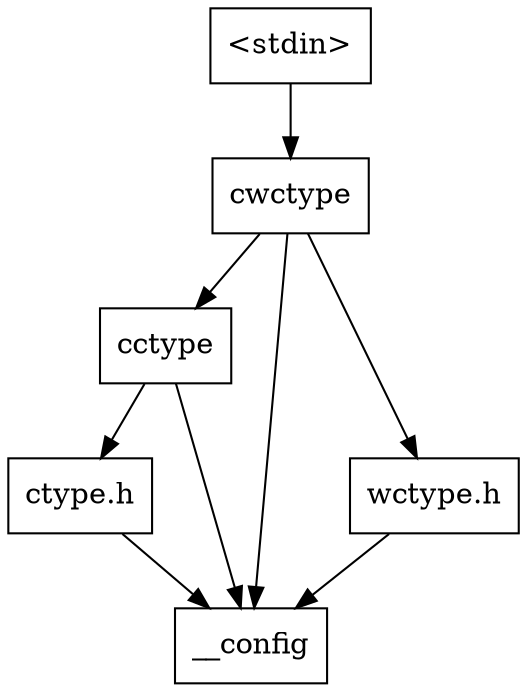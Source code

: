 digraph "dependencies" {
  header_0 [ shape="box", label="\<stdin\>" ];
  header_1 [ shape="box", label="cwctype" ];
  header_11 [ shape="box", label="cctype" ];
  header_12 [ shape="box", label="ctype.h" ];
  header_2 [ shape="box", label="__config" ];
  header_22 [ shape="box", label="wctype.h" ];
  header_22 -> header_2;
  header_0 -> header_1;
  header_1 -> header_2;
  header_1 -> header_11;
  header_1 -> header_22;
  header_11 -> header_2;
  header_11 -> header_12;
  header_12 -> header_2;
}